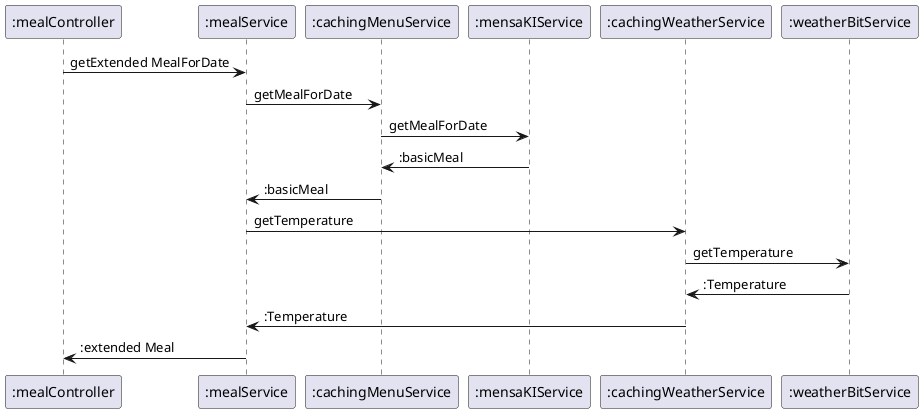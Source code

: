 @startuml Cache hit (Sequence diagram)

{start} ":mealController" -> ":mealService" : getExtended MealForDate
":mealService" -> ":cachingMenuService" : getMealForDate
":cachingMenuService" -> ":mensaKIService" : getMealForDate
":mensaKIService" -> ":cachingMenuService" : :basicMeal
":cachingMenuService" -> ":mealService" : :basicMeal
":mealService" -> ":cachingWeatherService" : getTemperature
":cachingWeatherService" -> ":weatherBitService" : getTemperature
":weatherBitService" -> ":cachingWeatherService" : :Temperature
":cachingWeatherService" -> ":mealService" : :Temperature
{end} ":mealController"<- ":mealService" : :extended Meal

@enduml